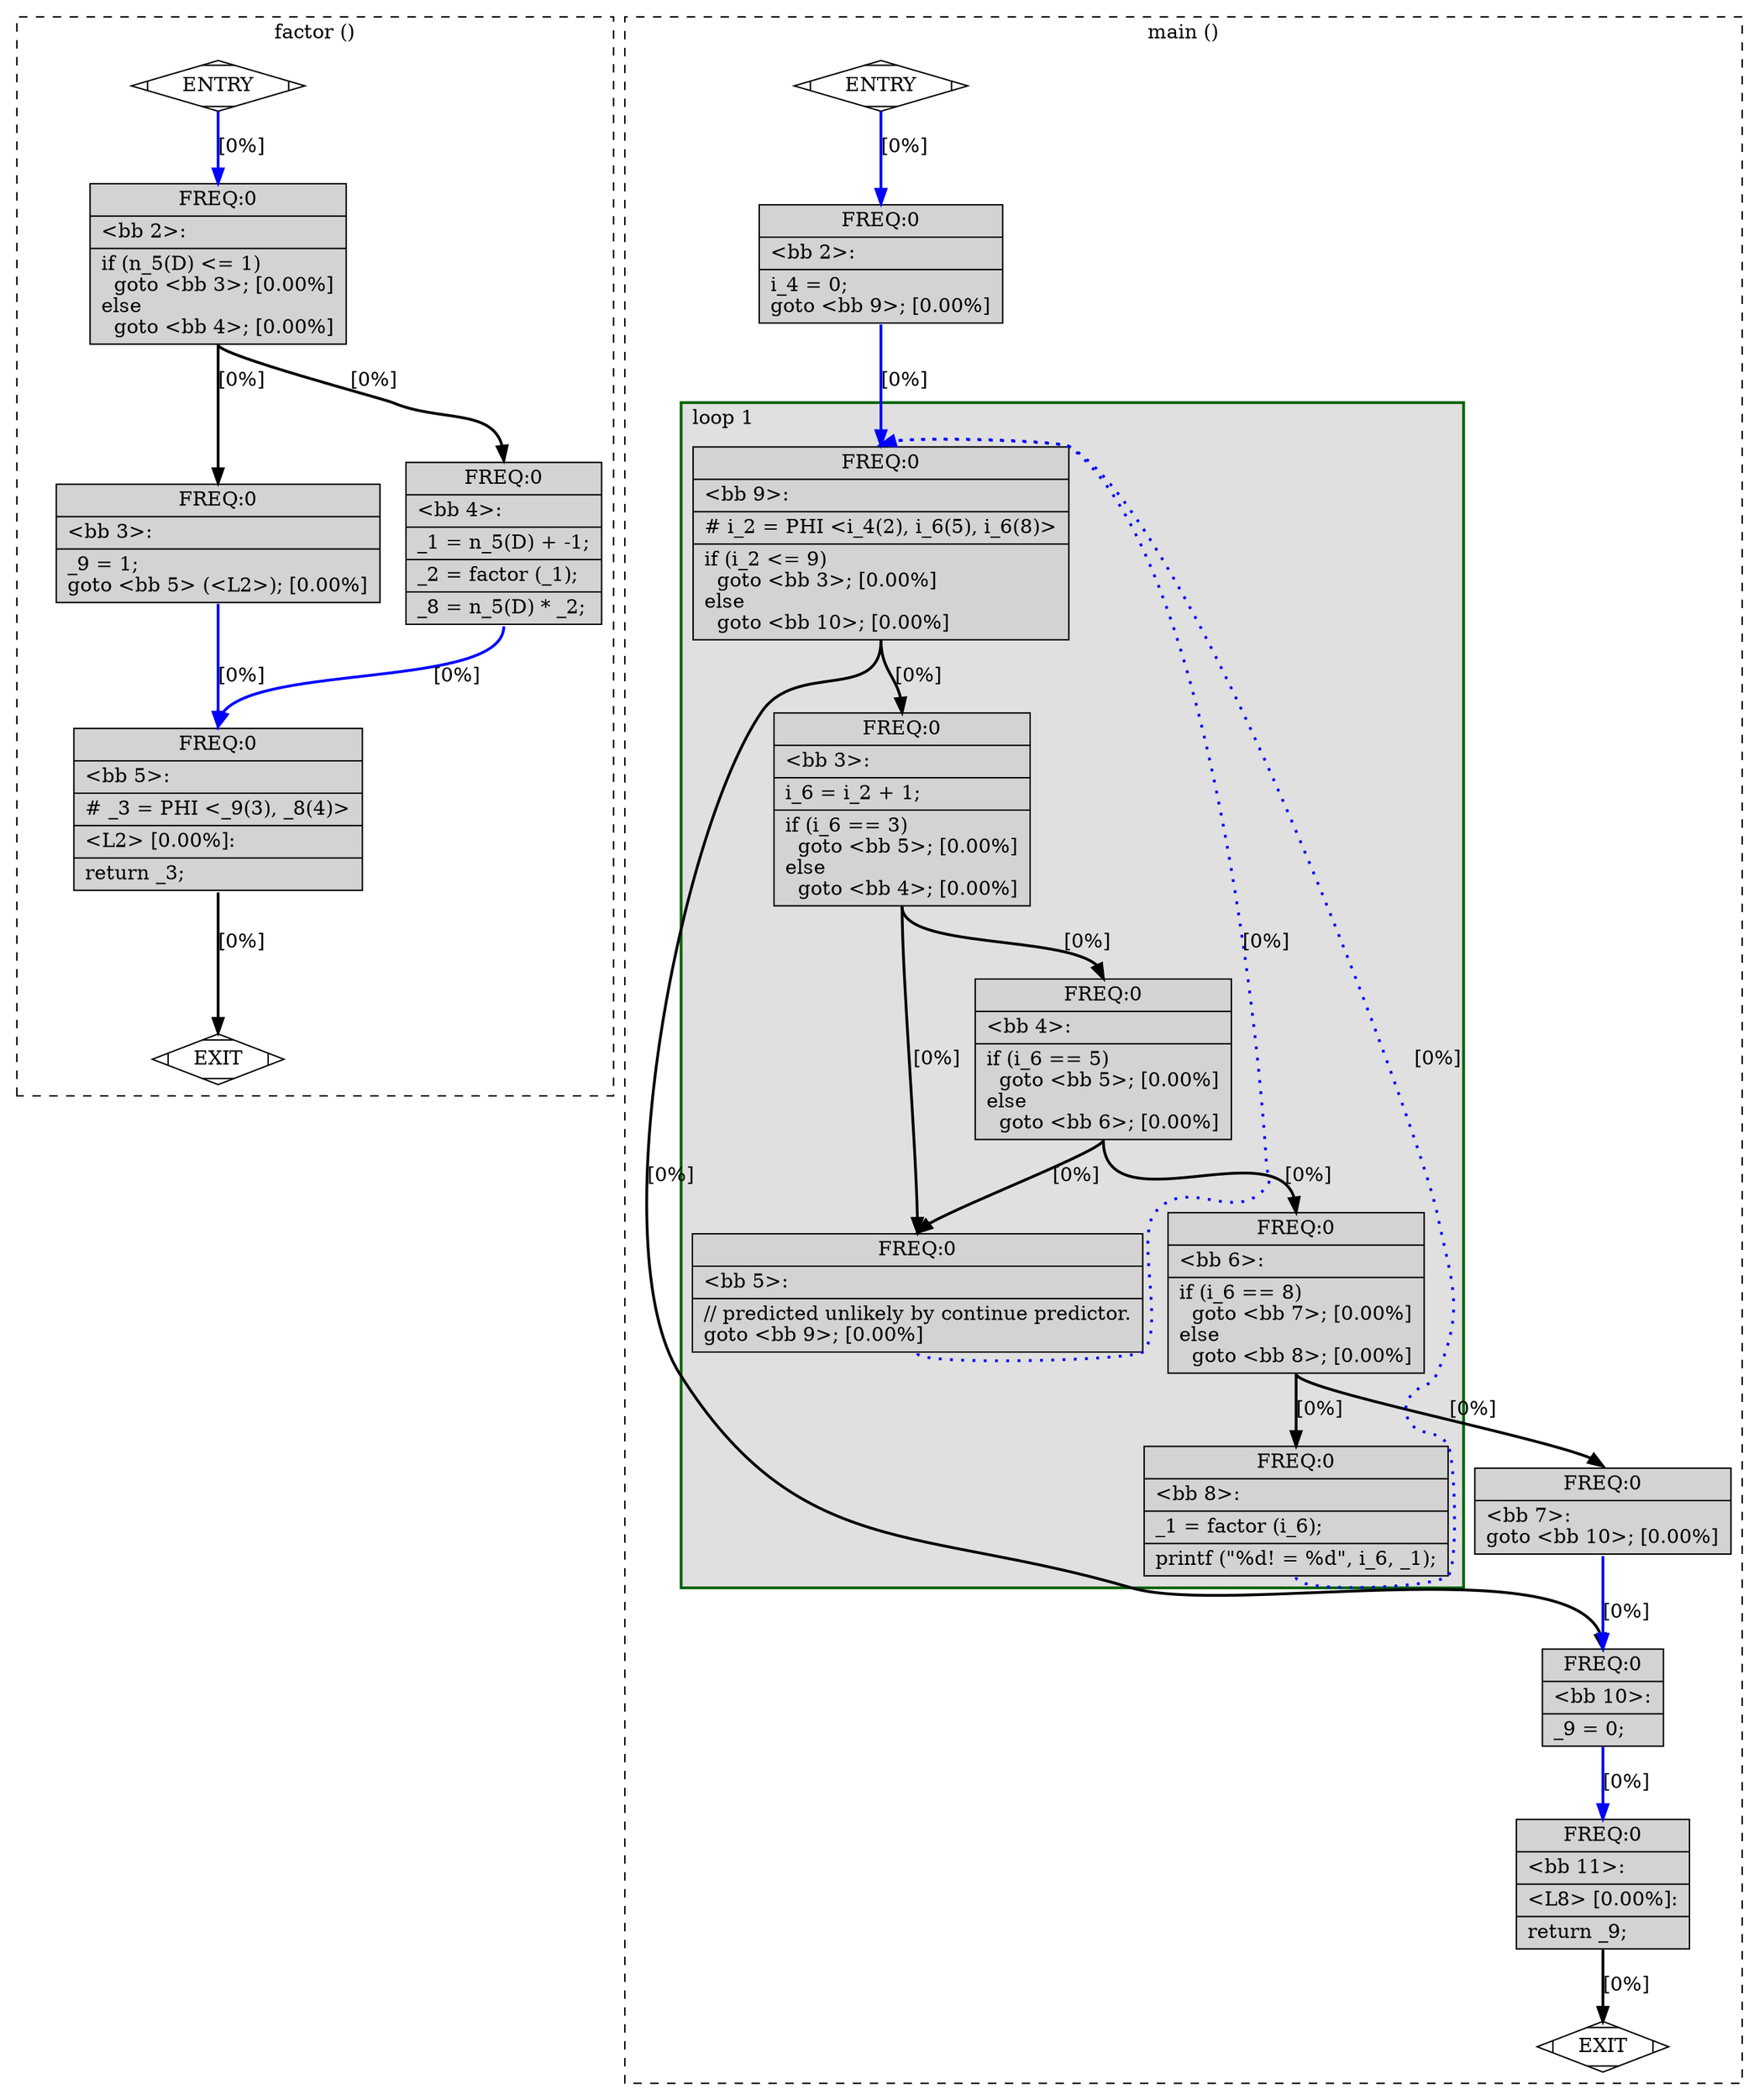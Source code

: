 digraph "test.c.029t.einline" {
overlap=false;
subgraph "cluster_factor" {
	style="dashed";
	color="black";
	label="factor ()";
	fn_0_basic_block_0 [shape=Mdiamond,style=filled,fillcolor=white,label="ENTRY"];

	fn_0_basic_block_1 [shape=Mdiamond,style=filled,fillcolor=white,label="EXIT"];

	fn_0_basic_block_2 [shape=record,style=filled,fillcolor=lightgrey,label="{ FREQ:0 |\<bb\ 2\>:\l\
|if\ (n_5(D)\ \<=\ 1)\l\
\ \ goto\ \<bb\ 3\>;\ [0.00%]\l\
else\l\
\ \ goto\ \<bb\ 4\>;\ [0.00%]\l\
}"];

	fn_0_basic_block_3 [shape=record,style=filled,fillcolor=lightgrey,label="{ FREQ:0 |\<bb\ 3\>:\l\
|_9\ =\ 1;\l\
goto\ \<bb\ 5\>\ (\<L2\>);\ [0.00%]\l\
}"];

	fn_0_basic_block_4 [shape=record,style=filled,fillcolor=lightgrey,label="{ FREQ:0 |\<bb\ 4\>:\l\
|_1\ =\ n_5(D)\ +\ -1;\l\
|_2\ =\ factor\ (_1);\l\
|_8\ =\ n_5(D)\ *\ _2;\l\
}"];

	fn_0_basic_block_5 [shape=record,style=filled,fillcolor=lightgrey,label="{ FREQ:0 |\<bb\ 5\>:\l\
|#\ _3\ =\ PHI\ \<_9(3),\ _8(4)\>\l\
|\<L2\>\ [0.00%]:\l\
|return\ _3;\l\
}"];

	fn_0_basic_block_0:s -> fn_0_basic_block_2:n [style="solid,bold",color=blue,weight=100,constraint=true, label="[0%]"];
	fn_0_basic_block_2:s -> fn_0_basic_block_3:n [style="solid,bold",color=black,weight=10,constraint=true, label="[0%]"];
	fn_0_basic_block_2:s -> fn_0_basic_block_4:n [style="solid,bold",color=black,weight=10,constraint=true, label="[0%]"];
	fn_0_basic_block_3:s -> fn_0_basic_block_5:n [style="solid,bold",color=blue,weight=100,constraint=true, label="[0%]"];
	fn_0_basic_block_4:s -> fn_0_basic_block_5:n [style="solid,bold",color=blue,weight=100,constraint=true, label="[0%]"];
	fn_0_basic_block_5:s -> fn_0_basic_block_1:n [style="solid,bold",color=black,weight=10,constraint=true, label="[0%]"];
	fn_0_basic_block_0:s -> fn_0_basic_block_1:n [style="invis",constraint=true];
}
subgraph "cluster_main" {
	style="dashed";
	color="black";
	label="main ()";
	subgraph cluster_1_1 {
	style="filled";
	color="darkgreen";
	fillcolor="grey88";
	label="loop 1";
	labeljust=l;
	penwidth=2;
	fn_1_basic_block_9 [shape=record,style=filled,fillcolor=lightgrey,label="{ FREQ:0 |\<bb\ 9\>:\l\
|#\ i_2\ =\ PHI\ \<i_4(2),\ i_6(5),\ i_6(8)\>\l\
|if\ (i_2\ \<=\ 9)\l\
\ \ goto\ \<bb\ 3\>;\ [0.00%]\l\
else\l\
\ \ goto\ \<bb\ 10\>;\ [0.00%]\l\
}"];

	fn_1_basic_block_3 [shape=record,style=filled,fillcolor=lightgrey,label="{ FREQ:0 |\<bb\ 3\>:\l\
|i_6\ =\ i_2\ +\ 1;\l\
|if\ (i_6\ ==\ 3)\l\
\ \ goto\ \<bb\ 5\>;\ [0.00%]\l\
else\l\
\ \ goto\ \<bb\ 4\>;\ [0.00%]\l\
}"];

	fn_1_basic_block_5 [shape=record,style=filled,fillcolor=lightgrey,label="{ FREQ:0 |\<bb\ 5\>:\l\
|//\ predicted\ unlikely\ by\ continue\ predictor.\l\
goto\ \<bb\ 9\>;\ [0.00%]\l\
}"];

	fn_1_basic_block_4 [shape=record,style=filled,fillcolor=lightgrey,label="{ FREQ:0 |\<bb\ 4\>:\l\
|if\ (i_6\ ==\ 5)\l\
\ \ goto\ \<bb\ 5\>;\ [0.00%]\l\
else\l\
\ \ goto\ \<bb\ 6\>;\ [0.00%]\l\
}"];

	fn_1_basic_block_6 [shape=record,style=filled,fillcolor=lightgrey,label="{ FREQ:0 |\<bb\ 6\>:\l\
|if\ (i_6\ ==\ 8)\l\
\ \ goto\ \<bb\ 7\>;\ [0.00%]\l\
else\l\
\ \ goto\ \<bb\ 8\>;\ [0.00%]\l\
}"];

	fn_1_basic_block_8 [shape=record,style=filled,fillcolor=lightgrey,label="{ FREQ:0 |\<bb\ 8\>:\l\
|_1\ =\ factor\ (i_6);\l\
|printf\ (\"%d!\ =\ %d\",\ i_6,\ _1);\l\
}"];

	}
	fn_1_basic_block_0 [shape=Mdiamond,style=filled,fillcolor=white,label="ENTRY"];

	fn_1_basic_block_1 [shape=Mdiamond,style=filled,fillcolor=white,label="EXIT"];

	fn_1_basic_block_2 [shape=record,style=filled,fillcolor=lightgrey,label="{ FREQ:0 |\<bb\ 2\>:\l\
|i_4\ =\ 0;\l\
goto\ \<bb\ 9\>;\ [0.00%]\l\
}"];

	fn_1_basic_block_7 [shape=record,style=filled,fillcolor=lightgrey,label="{ FREQ:0 |\<bb\ 7\>:\l\
goto\ \<bb\ 10\>;\ [0.00%]\l\
}"];

	fn_1_basic_block_10 [shape=record,style=filled,fillcolor=lightgrey,label="{ FREQ:0 |\<bb\ 10\>:\l\
|_9\ =\ 0;\l\
}"];

	fn_1_basic_block_11 [shape=record,style=filled,fillcolor=lightgrey,label="{ FREQ:0 |\<bb\ 11\>:\l\
|\<L8\>\ [0.00%]:\l\
|return\ _9;\l\
}"];

	fn_1_basic_block_0:s -> fn_1_basic_block_2:n [style="solid,bold",color=blue,weight=100,constraint=true, label="[0%]"];
	fn_1_basic_block_2:s -> fn_1_basic_block_9:n [style="solid,bold",color=blue,weight=100,constraint=true, label="[0%]"];
	fn_1_basic_block_3:s -> fn_1_basic_block_5:n [style="solid,bold",color=black,weight=10,constraint=true, label="[0%]"];
	fn_1_basic_block_3:s -> fn_1_basic_block_4:n [style="solid,bold",color=black,weight=10,constraint=true, label="[0%]"];
	fn_1_basic_block_4:s -> fn_1_basic_block_5:n [style="solid,bold",color=black,weight=10,constraint=true, label="[0%]"];
	fn_1_basic_block_4:s -> fn_1_basic_block_6:n [style="solid,bold",color=black,weight=10,constraint=true, label="[0%]"];
	fn_1_basic_block_5:s -> fn_1_basic_block_9:n [style="dotted,bold",color=blue,weight=10,constraint=false, label="[0%]"];
	fn_1_basic_block_6:s -> fn_1_basic_block_7:n [style="solid,bold",color=black,weight=10,constraint=true, label="[0%]"];
	fn_1_basic_block_6:s -> fn_1_basic_block_8:n [style="solid,bold",color=black,weight=10,constraint=true, label="[0%]"];
	fn_1_basic_block_7:s -> fn_1_basic_block_10:n [style="solid,bold",color=blue,weight=100,constraint=true, label="[0%]"];
	fn_1_basic_block_8:s -> fn_1_basic_block_9:n [style="dotted,bold",color=blue,weight=10,constraint=false, label="[0%]"];
	fn_1_basic_block_9:s -> fn_1_basic_block_3:n [style="solid,bold",color=black,weight=10,constraint=true, label="[0%]"];
	fn_1_basic_block_9:s -> fn_1_basic_block_10:n [style="solid,bold",color=black,weight=10,constraint=true, label="[0%]"];
	fn_1_basic_block_10:s -> fn_1_basic_block_11:n [style="solid,bold",color=blue,weight=100,constraint=true, label="[0%]"];
	fn_1_basic_block_11:s -> fn_1_basic_block_1:n [style="solid,bold",color=black,weight=10,constraint=true, label="[0%]"];
	fn_1_basic_block_0:s -> fn_1_basic_block_1:n [style="invis",constraint=true];
}
}
